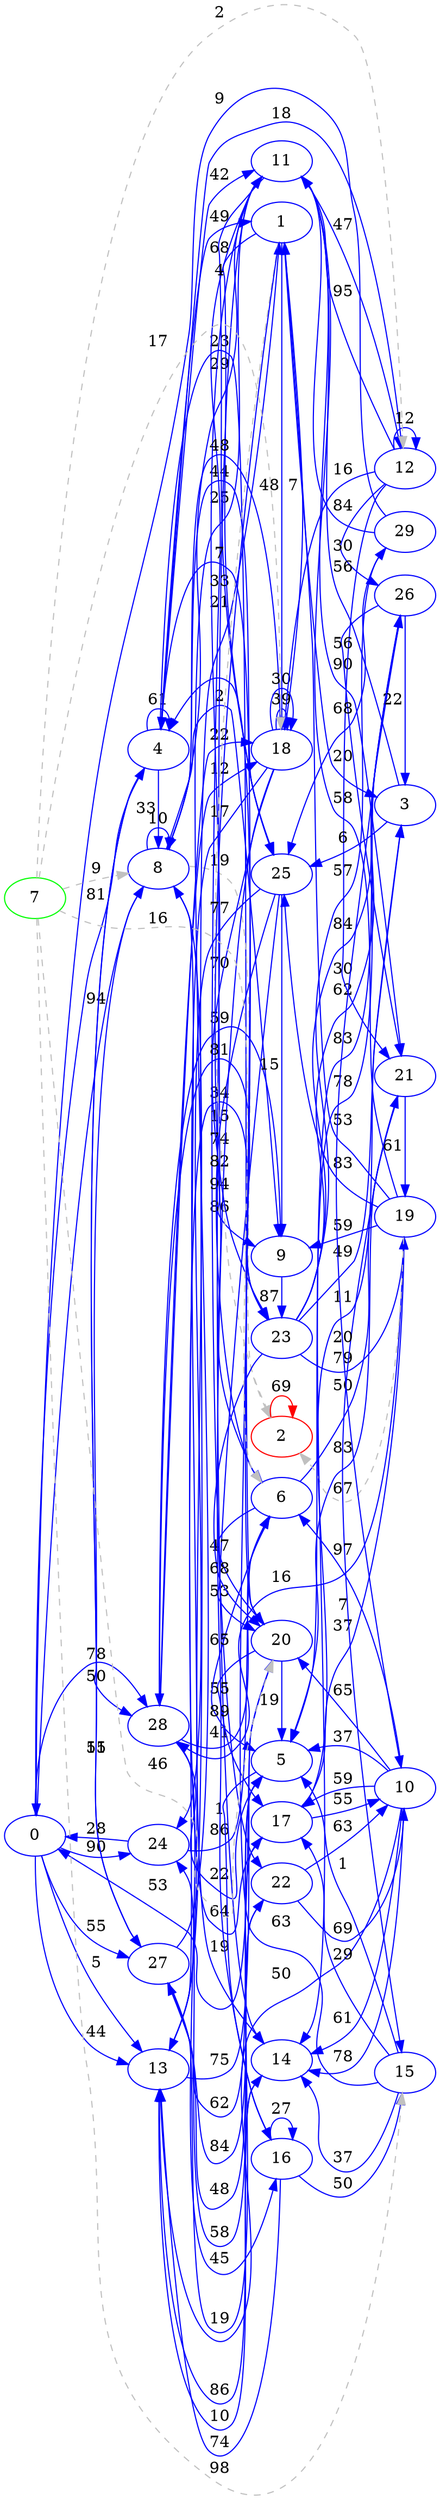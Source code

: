 digraph G {
ranksep = "equally";
rankdir = LR;
{rank = same; 0; };
{rank = same; 4; 8; 24; 13; 27; 28; };
{rank = same; 11; 1; 20; 14; 25; 2; 9; 6; 23; 22; 17; 5; 18; 16; };
{rank = same; 21; 12; 3; 19; 26; 29; 10; 15; };
{rank = same; };
{rank = same; 7; };
{rank = same; };
2 [color = "red"];
12 [color = "blue"];
29 [color = "blue"];
26 [color = "blue"];
3 [color = "blue"];
18 [color = "blue"];
28 [color = "blue"];
25 [color = "blue"];
19 [color = "blue"];
21 [color = "blue"];
15 [color = "blue"];
16 [color = "blue"];
24 [color = "blue"];
10 [color = "blue"];
22 [color = "blue"];
27 [color = "blue"];
5 [color = "blue"];
6 [color = "blue"];
1 [color = "blue"];
13 [color = "blue"];
14 [color = "blue"];
8 [color = "blue"];
17 [color = "blue"];
20 [color = "blue"];
23 [color = "blue"];
9 [color = "blue"];
11 [color = "blue"];
4 [color = "blue"];
0 [color = "blue"];
7 [color = "green"];
0->4[label="81" color = "blue"];
0->8[label="94" color = "blue"];
0->24[label="90" color = "blue"];
0->13[label="44" color = "blue"];
0->27[label="55" color = "blue"];
0->28[label="78" color = "blue"];
0->13[label="5" color = "blue"];
4->4[label="61" color = "blue"];
4->11[label="42" color = "blue"];
4->27[label="51" color = "blue"];
4->1[label="49" color = "blue"];
4->27[label="15" color = "blue"];
4->20[label="23" color = "blue"];
4->8[label="33" color = "blue"];
8->14[label="19" color = "blue"];
8->8[label="10" color = "blue"];
8->25[label="44" color = "blue"];
8->2[label="19" color = "grey" style = "dashed"];
8->28[label="50" color = "blue"];
8->11[label="29" color = "blue"];
8->9[label="2" color = "blue"];
24->0[label="28" color = "blue"];
24->6[label="86" color = "blue"];
13->23[label="34" color = "blue"];
13->1[label="21" color = "blue"];
13->14[label="86" color = "blue"];
13->20[label="75" color = "blue"];
27->22[label="19" color = "blue"];
27->11[label="25" color = "blue"];
27->17[label="48" color = "blue"];
27->5[label="84" color = "blue"];
28->18[label="22" color = "blue"];
28->18[label="12" color = "blue"];
28->6[label="41" color = "blue"];
28->9[label="59" color = "blue"];
28->5[label="22" color = "blue"];
28->16[label="45" color = "blue"];
11->9[label="86" color = "blue"];
11->21[label="90" color = "blue"];
11->25[label="68" color = "blue"];
11->12[label="47" color = "blue"];
11->14[label="70" color = "blue"];
11->22[label="33" color = "blue"];
1->6[label="94" color = "blue"];
1->3[label="20" color = "blue"];
1->18[label="48" color = "blue"];
1->2[label="15" color = "grey" style = "dashed"];
1->18[label="7" color = "blue"];
1->25[label="4" color = "blue"];
20->17[label="55" color = "blue"];
20->4[label="7" color = "blue"];
20->5[label="19" color = "blue"];
20->0[label="53" color = "blue"];
14->13[label="10" color = "blue"];
25->20[label="53" color = "blue"];
25->6[label="74" color = "blue"];
25->24[label="77" color = "blue"];
25->9[label="15" color = "blue"];
2->2[label="69" color = "red"];
9->23[label="87" color = "blue"];
6->20[label="47" color = "blue"];
6->5[label="89" color = "blue"];
6->21[label="50" color = "blue"];
23->20[label="68" color = "blue"];
23->28[label="81" color = "blue"];
23->19[label="79" color = "blue"];
23->26[label="62" color = "blue"];
23->29[label="57" color = "blue"];
23->3[label="49" color = "blue"];
23->26[label="84" color = "blue"];
22->10[label="63" color = "blue"];
22->24[label="58" color = "blue"];
22->10[label="69" color = "blue"];
17->8[label="64" color = "blue"];
17->10[label="55" color = "blue"];
17->3[label="11" color = "blue"];
17->19[label="37" color = "blue"];
5->27[label="62" color = "blue"];
5->16[label="1" color = "blue"];
18->8[label="48" color = "blue"];
18->23[label="82" color = "blue"];
18->18[label="39" color = "blue"];
18->13[label="17" color = "blue"];
18->16[label="65" color = "blue"];
18->18[label="30" color = "blue"];
16->15[label="50" color = "blue"];
16->16[label="27" color = "blue"];
16->13[label="74" color = "blue"];
21->19[label="61" color = "blue"];
21->5[label="83" color = "blue"];
21->15[label="7" color = "blue"];
12->21[label="30" color = "blue"];
12->26[label="30" color = "blue"];
12->12[label="12" color = "blue"];
12->4[label="18" color = "blue"];
12->11[label="95" color = "blue"];
12->18[label="16" color = "blue"];
3->11[label="56" color = "blue"];
3->25[label="6" color = "blue"];
19->1[label="53" color = "blue"];
19->11[label="58" color = "blue"];
19->2[label="67" color = "grey" style = "dashed"];
19->25[label="83" color = "blue"];
19->28[label="16" color = "blue"];
19->9[label="59" color = "blue"];
26->14[label="78" color = "blue"];
26->5[label="83" color = "blue"];
26->10[label="20" color = "blue"];
26->21[label="56" color = "blue"];
26->3[label="22" color = "blue"];
29->11[label="84" color = "blue"];
29->0[label="9" color = "blue"];
29->25[label="68" color = "blue"];
10->5[label="37" color = "blue"];
10->17[label="59" color = "blue"];
10->14[label="61" color = "blue"];
10->13[label="50" color = "blue"];
10->14[label="78" color = "blue"];
10->6[label="97" color = "blue"];
10->20[label="65" color = "blue"];
15->5[label="1" color = "blue"];
15->14[label="37" color = "blue"];
15->4[label="63" color = "blue"];
15->17[label="29" color = "blue"];
7->20[label="46" color = "grey" style = "dashed"];
7->6[label="16" color = "grey" style = "dashed"];
7->18[label="17" color = "grey" style = "dashed"];
7->12[label="2" color = "grey" style = "dashed"];
7->8[label="9" color = "grey" style = "dashed"];
7->15[label="98" color = "grey" style = "dashed"];
}
